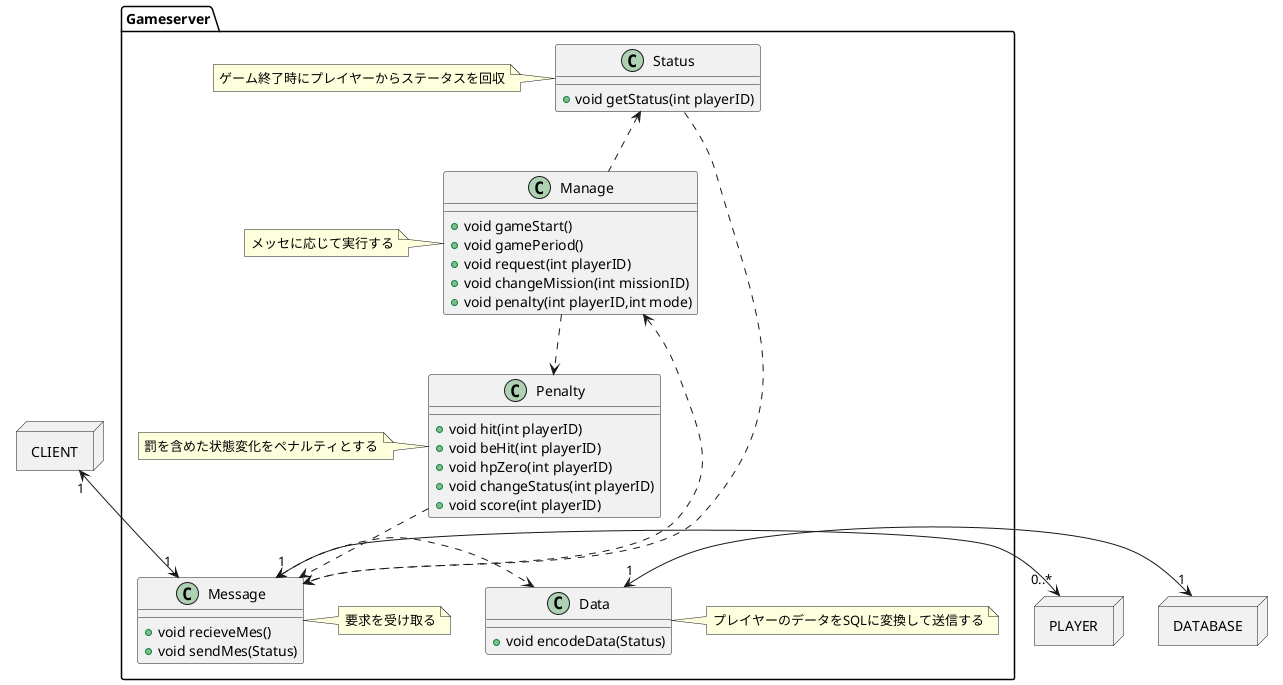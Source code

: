 '作成者 5345kk'
@startuml

Package Gameserver{
  Class Manage{
    +void gameStart()
    +void gamePeriod()
    +void request(int playerID)
    +void changeMission(int missionID)
    +void penalty(int playerID,int mode)
  }
  note left:メッセに応じて実行する

  Class Penalty{
    +void hit(int playerID)
    +void beHit(int playerID)
    +void hpZero(int playerID)
    +void changeStatus(int playerID)
    +void score(int playerID)
  }
  note left:罰を含めた状態変化をペナルティとする

  Class Message{
    +void recieveMes()
    +void sendMes(Status)
  }
  note right:要求を受け取る

  Class Status{
      +void getStatus(int playerID)
    }
    note left:ゲーム終了時にプレイヤーからステータスを回収

  Class Data{
    +void encodeData(Status)
  }
  note right:プレイヤーのデータをSQLに変換して送信する
}

Package CLIENT <<node>>{
}

Package PLAYER <<node>>{
}
Package DATABASE <<node>>{
}

'Package Client{
'}

CLIENT"1"<-->"1"Message

Message<.left>Manage
Message<.right>Data
Message"1" <-> "0..*"PLAYER

Status ..>Message

Manage ..>Penalty
Manage ..up> Status

Penalty ..> Message

Data"1"<->"1"DATABASE

@enduml
